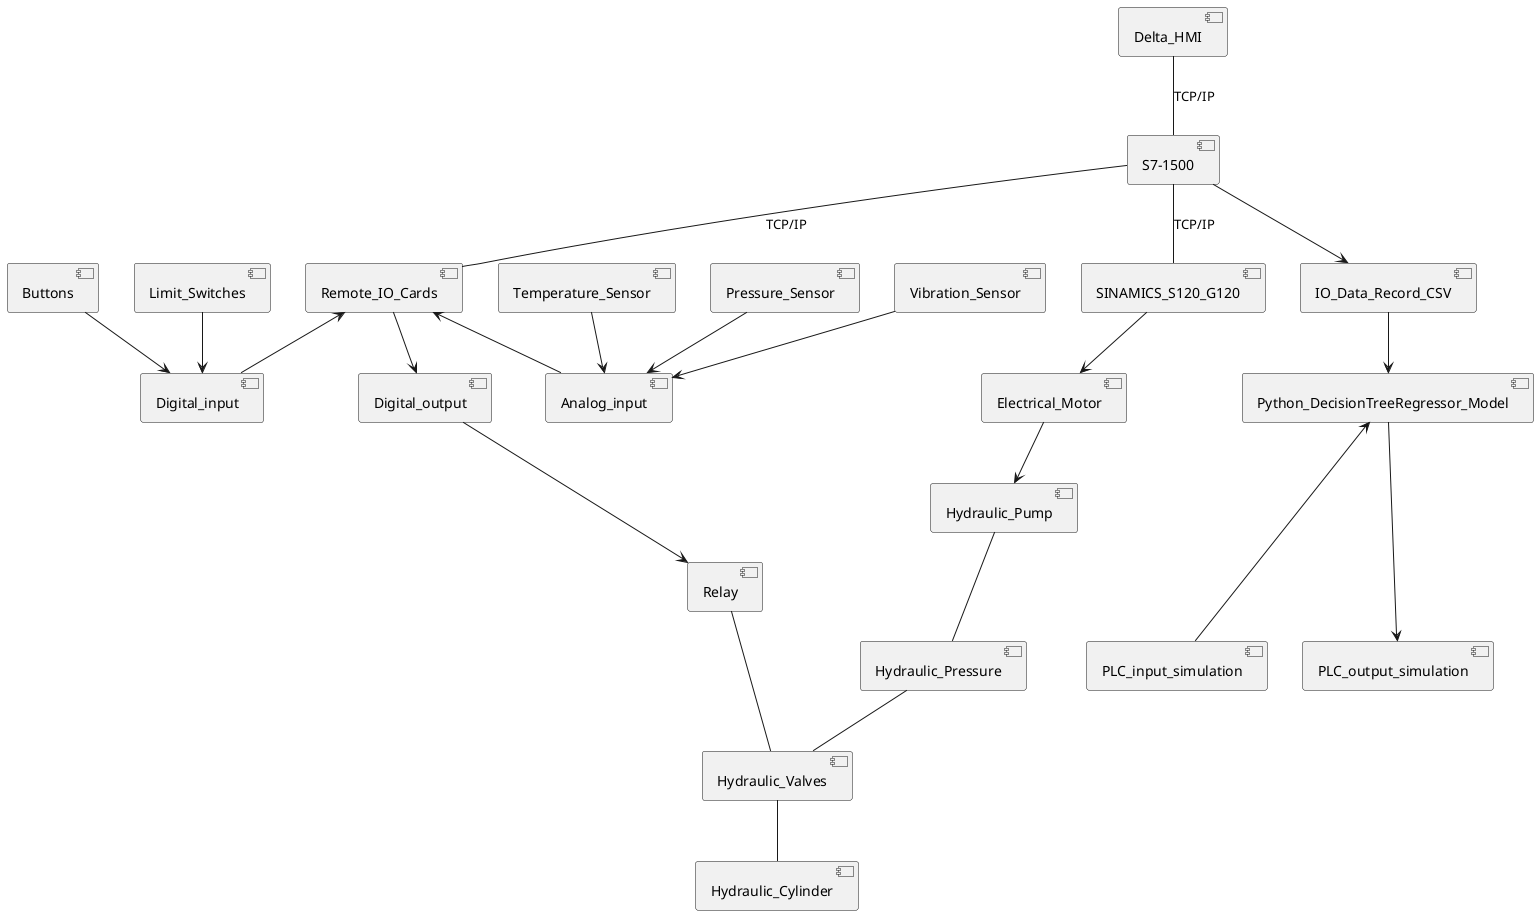 @startuml
[S7-1500] 
 [Delta_HMI] 
 

[Remote_IO_Cards]<--[Digital_input]
[Remote_IO_Cards]<--[Analog_input]
[Remote_IO_Cards]-->[Digital_output]
[Digital_output]-->[Relay]
[Buttons]--> [Digital_input]




[Hydraulic_Cylinder]
[Hydraulic_Pump] 
[Hydraulic_Pressure]
[SINAMICS_S120_G120]-->[Electrical_Motor]
[Electrical_Motor]-->[Hydraulic_Pump]
[Hydraulic_Pump]-- [Hydraulic_Pressure]
[Relay]--[Hydraulic_Valves]
[Hydraulic_Valves]--[Hydraulic_Cylinder]
[Hydraulic_Pressure]--[Hydraulic_Valves]

[Limit_Switches] --> [Digital_input]
[Pressure_Sensor] --> [Analog_input]
[Vibration_Sensor] --> [Analog_input]
[Temperature_Sensor]--> [Analog_input]



[SINAMICS_S120_G120]
[Relay]




[Delta_HMI] --  [S7-1500] :TCP/IP
[S7-1500]--[Remote_IO_Cards]:TCP/IP
[S7-1500]--[SINAMICS_S120_G120]:TCP/IP
[S7-1500]-->[IO_Data_Record_CSV]
[IO_Data_Record_CSV]-->[Python_DecisionTreeRegressor_Model]
[Python_DecisionTreeRegressor_Model]<---[PLC_input_simulation]
[Python_DecisionTreeRegressor_Model]--->[PLC_output_simulation]
@enduml